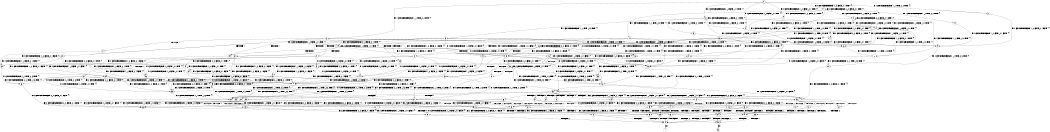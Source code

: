 digraph BCG {
size = "7, 10.5";
center = TRUE;
node [shape = circle];
0 [peripheries = 2];
0 -> 1 [label = "EX !0 !ATOMIC_EXCH_BRANCH (1, +0, FALSE, +0, 1, TRUE) !{}"];
0 -> 2 [label = "EX !2 !ATOMIC_EXCH_BRANCH (2, +0, FALSE, +0, 1, TRUE) !{}"];
0 -> 3 [label = "EX !1 !ATOMIC_EXCH_BRANCH (1, +1, TRUE, +0, 2, TRUE) !{}"];
0 -> 4 [label = "EX !0 !ATOMIC_EXCH_BRANCH (1, +0, FALSE, +0, 1, TRUE) !{}"];
0 -> 5 [label = "EX !2 !ATOMIC_EXCH_BRANCH (2, +0, FALSE, +0, 1, TRUE) !{}"];
0 -> 6 [label = "EX !1 !ATOMIC_EXCH_BRANCH (1, +1, TRUE, +0, 2, TRUE) !{}"];
1 -> 7 [label = "EX !2 !ATOMIC_EXCH_BRANCH (2, +0, FALSE, +0, 1, TRUE) !{}"];
2 -> 8 [label = "EX !0 !ATOMIC_EXCH_BRANCH (1, +0, FALSE, +0, 1, TRUE) !{}"];
3 -> 9 [label = "EX !0 !ATOMIC_EXCH_BRANCH (1, +0, FALSE, +0, 1, FALSE) !{}"];
4 -> 1 [label = "EX !0 !ATOMIC_EXCH_BRANCH (1, +0, FALSE, +0, 1, TRUE) !{}"];
4 -> 7 [label = "EX !2 !ATOMIC_EXCH_BRANCH (2, +0, FALSE, +0, 1, TRUE) !{}"];
4 -> 10 [label = "EX !1 !ATOMIC_EXCH_BRANCH (1, +1, TRUE, +0, 2, TRUE) !{}"];
4 -> 4 [label = "EX !0 !ATOMIC_EXCH_BRANCH (1, +0, FALSE, +0, 1, TRUE) !{}"];
4 -> 11 [label = "EX !2 !ATOMIC_EXCH_BRANCH (2, +0, FALSE, +0, 1, TRUE) !{}"];
4 -> 12 [label = "EX !1 !ATOMIC_EXCH_BRANCH (1, +1, TRUE, +0, 2, TRUE) !{}"];
5 -> 2 [label = "EX !2 !ATOMIC_EXCH_BRANCH (2, +0, FALSE, +0, 1, TRUE) !{}"];
5 -> 8 [label = "EX !0 !ATOMIC_EXCH_BRANCH (1, +0, FALSE, +0, 1, TRUE) !{}"];
5 -> 13 [label = "EX !1 !ATOMIC_EXCH_BRANCH (1, +1, TRUE, +0, 2, TRUE) !{}"];
5 -> 5 [label = "EX !2 !ATOMIC_EXCH_BRANCH (2, +0, FALSE, +0, 1, TRUE) !{}"];
5 -> 14 [label = "EX !0 !ATOMIC_EXCH_BRANCH (1, +0, FALSE, +0, 1, TRUE) !{}"];
5 -> 15 [label = "EX !1 !ATOMIC_EXCH_BRANCH (1, +1, TRUE, +0, 2, TRUE) !{}"];
6 -> 9 [label = "EX !0 !ATOMIC_EXCH_BRANCH (1, +0, FALSE, +0, 1, FALSE) !{}"];
6 -> 16 [label = "EX !2 !ATOMIC_EXCH_BRANCH (2, +0, FALSE, +0, 1, TRUE) !{}"];
6 -> 17 [label = "TERMINATE !1"];
6 -> 18 [label = "EX !0 !ATOMIC_EXCH_BRANCH (1, +0, FALSE, +0, 1, FALSE) !{}"];
6 -> 19 [label = "EX !2 !ATOMIC_EXCH_BRANCH (2, +0, FALSE, +0, 1, TRUE) !{}"];
6 -> 20 [label = "TERMINATE !1"];
7 -> 8 [label = "EX !0 !ATOMIC_EXCH_BRANCH (1, +0, FALSE, +0, 1, TRUE) !{}"];
8 -> 21 [label = "EX !1 !ATOMIC_EXCH_BRANCH (1, +1, TRUE, +0, 2, TRUE) !{}"];
9 -> 22 [label = "EX !0 !ATOMIC_EXCH_BRANCH (2, +1, TRUE, +0, 3, TRUE) !{}"];
10 -> 9 [label = "EX !0 !ATOMIC_EXCH_BRANCH (1, +0, FALSE, +0, 1, FALSE) !{}"];
11 -> 8 [label = "EX !0 !ATOMIC_EXCH_BRANCH (1, +0, FALSE, +0, 1, TRUE) !{}"];
11 -> 7 [label = "EX !2 !ATOMIC_EXCH_BRANCH (2, +0, FALSE, +0, 1, TRUE) !{}"];
11 -> 21 [label = "EX !1 !ATOMIC_EXCH_BRANCH (1, +1, TRUE, +0, 2, TRUE) !{}"];
11 -> 14 [label = "EX !0 !ATOMIC_EXCH_BRANCH (1, +0, FALSE, +0, 1, TRUE) !{}"];
11 -> 11 [label = "EX !2 !ATOMIC_EXCH_BRANCH (2, +0, FALSE, +0, 1, TRUE) !{}"];
11 -> 23 [label = "EX !1 !ATOMIC_EXCH_BRANCH (1, +1, TRUE, +0, 2, TRUE) !{}"];
12 -> 9 [label = "EX !0 !ATOMIC_EXCH_BRANCH (1, +0, FALSE, +0, 1, FALSE) !{}"];
12 -> 24 [label = "EX !2 !ATOMIC_EXCH_BRANCH (2, +0, FALSE, +0, 1, TRUE) !{}"];
12 -> 25 [label = "TERMINATE !1"];
12 -> 18 [label = "EX !0 !ATOMIC_EXCH_BRANCH (1, +0, FALSE, +0, 1, FALSE) !{}"];
12 -> 26 [label = "EX !2 !ATOMIC_EXCH_BRANCH (2, +0, FALSE, +0, 1, TRUE) !{}"];
12 -> 27 [label = "TERMINATE !1"];
13 -> 16 [label = "EX !2 !ATOMIC_EXCH_BRANCH (2, +0, FALSE, +0, 1, TRUE) !{}"];
14 -> 8 [label = "EX !0 !ATOMIC_EXCH_BRANCH (1, +0, FALSE, +0, 1, TRUE) !{}"];
14 -> 7 [label = "EX !2 !ATOMIC_EXCH_BRANCH (2, +0, FALSE, +0, 1, TRUE) !{}"];
14 -> 21 [label = "EX !1 !ATOMIC_EXCH_BRANCH (1, +1, TRUE, +0, 2, TRUE) !{}"];
14 -> 14 [label = "EX !0 !ATOMIC_EXCH_BRANCH (1, +0, FALSE, +0, 1, TRUE) !{}"];
14 -> 11 [label = "EX !2 !ATOMIC_EXCH_BRANCH (2, +0, FALSE, +0, 1, TRUE) !{}"];
14 -> 23 [label = "EX !1 !ATOMIC_EXCH_BRANCH (1, +1, TRUE, +0, 2, TRUE) !{}"];
15 -> 16 [label = "EX !2 !ATOMIC_EXCH_BRANCH (2, +0, FALSE, +0, 1, TRUE) !{}"];
15 -> 28 [label = "EX !0 !ATOMIC_EXCH_BRANCH (1, +0, FALSE, +0, 1, FALSE) !{}"];
15 -> 29 [label = "TERMINATE !1"];
15 -> 19 [label = "EX !2 !ATOMIC_EXCH_BRANCH (2, +0, FALSE, +0, 1, TRUE) !{}"];
15 -> 30 [label = "EX !0 !ATOMIC_EXCH_BRANCH (1, +0, FALSE, +0, 1, FALSE) !{}"];
15 -> 31 [label = "TERMINATE !1"];
16 -> 28 [label = "EX !0 !ATOMIC_EXCH_BRANCH (1, +0, FALSE, +0, 1, FALSE) !{}"];
17 -> 32 [label = "EX !0 !ATOMIC_EXCH_BRANCH (1, +0, FALSE, +0, 1, FALSE) !{}"];
18 -> 22 [label = "EX !0 !ATOMIC_EXCH_BRANCH (2, +1, TRUE, +0, 3, TRUE) !{}"];
18 -> 33 [label = "EX !2 !ATOMIC_EXCH_BRANCH (2, +0, FALSE, +0, 1, TRUE) !{}"];
18 -> 34 [label = "TERMINATE !1"];
18 -> 35 [label = "EX !0 !ATOMIC_EXCH_BRANCH (2, +1, TRUE, +0, 3, TRUE) !{}"];
18 -> 36 [label = "EX !2 !ATOMIC_EXCH_BRANCH (2, +0, FALSE, +0, 1, TRUE) !{}"];
18 -> 37 [label = "TERMINATE !1"];
19 -> 16 [label = "EX !2 !ATOMIC_EXCH_BRANCH (2, +0, FALSE, +0, 1, TRUE) !{}"];
19 -> 28 [label = "EX !0 !ATOMIC_EXCH_BRANCH (1, +0, FALSE, +0, 1, FALSE) !{}"];
19 -> 29 [label = "TERMINATE !1"];
19 -> 19 [label = "EX !2 !ATOMIC_EXCH_BRANCH (2, +0, FALSE, +0, 1, TRUE) !{}"];
19 -> 30 [label = "EX !0 !ATOMIC_EXCH_BRANCH (1, +0, FALSE, +0, 1, FALSE) !{}"];
19 -> 31 [label = "TERMINATE !1"];
20 -> 32 [label = "EX !0 !ATOMIC_EXCH_BRANCH (1, +0, FALSE, +0, 1, FALSE) !{}"];
20 -> 38 [label = "EX !2 !ATOMIC_EXCH_BRANCH (2, +0, FALSE, +0, 1, TRUE) !{}"];
20 -> 39 [label = "EX !0 !ATOMIC_EXCH_BRANCH (1, +0, FALSE, +0, 1, FALSE) !{}"];
20 -> 40 [label = "EX !2 !ATOMIC_EXCH_BRANCH (2, +0, FALSE, +0, 1, TRUE) !{}"];
21 -> 28 [label = "EX !0 !ATOMIC_EXCH_BRANCH (1, +0, FALSE, +0, 1, FALSE) !{}"];
22 -> 41 [label = "EX !2 !ATOMIC_EXCH_BRANCH (2, +0, FALSE, +0, 1, FALSE) !{}"];
23 -> 28 [label = "EX !0 !ATOMIC_EXCH_BRANCH (1, +0, FALSE, +0, 1, FALSE) !{}"];
23 -> 24 [label = "EX !2 !ATOMIC_EXCH_BRANCH (2, +0, FALSE, +0, 1, TRUE) !{}"];
23 -> 42 [label = "TERMINATE !1"];
23 -> 30 [label = "EX !0 !ATOMIC_EXCH_BRANCH (1, +0, FALSE, +0, 1, FALSE) !{}"];
23 -> 26 [label = "EX !2 !ATOMIC_EXCH_BRANCH (2, +0, FALSE, +0, 1, TRUE) !{}"];
23 -> 43 [label = "TERMINATE !1"];
24 -> 28 [label = "EX !0 !ATOMIC_EXCH_BRANCH (1, +0, FALSE, +0, 1, FALSE) !{}"];
25 -> 44 [label = "EX !2 !ATOMIC_EXCH_BRANCH (2, +0, FALSE, +0, 1, TRUE) !{}"];
26 -> 28 [label = "EX !0 !ATOMIC_EXCH_BRANCH (1, +0, FALSE, +0, 1, FALSE) !{}"];
26 -> 24 [label = "EX !2 !ATOMIC_EXCH_BRANCH (2, +0, FALSE, +0, 1, TRUE) !{}"];
26 -> 42 [label = "TERMINATE !1"];
26 -> 30 [label = "EX !0 !ATOMIC_EXCH_BRANCH (1, +0, FALSE, +0, 1, FALSE) !{}"];
26 -> 26 [label = "EX !2 !ATOMIC_EXCH_BRANCH (2, +0, FALSE, +0, 1, TRUE) !{}"];
26 -> 43 [label = "TERMINATE !1"];
27 -> 44 [label = "EX !2 !ATOMIC_EXCH_BRANCH (2, +0, FALSE, +0, 1, TRUE) !{}"];
27 -> 32 [label = "EX !0 !ATOMIC_EXCH_BRANCH (1, +0, FALSE, +0, 1, FALSE) !{}"];
27 -> 45 [label = "EX !2 !ATOMIC_EXCH_BRANCH (2, +0, FALSE, +0, 1, TRUE) !{}"];
27 -> 39 [label = "EX !0 !ATOMIC_EXCH_BRANCH (1, +0, FALSE, +0, 1, FALSE) !{}"];
28 -> 46 [label = "EX !0 !ATOMIC_EXCH_BRANCH (2, +1, TRUE, +0, 3, TRUE) !{}"];
29 -> 47 [label = "EX !0 !ATOMIC_EXCH_BRANCH (1, +0, FALSE, +0, 1, FALSE) !{}"];
30 -> 46 [label = "EX !0 !ATOMIC_EXCH_BRANCH (2, +1, TRUE, +0, 3, TRUE) !{}"];
30 -> 33 [label = "EX !2 !ATOMIC_EXCH_BRANCH (2, +0, FALSE, +0, 1, TRUE) !{}"];
30 -> 48 [label = "TERMINATE !1"];
30 -> 49 [label = "EX !0 !ATOMIC_EXCH_BRANCH (2, +1, TRUE, +0, 3, TRUE) !{}"];
30 -> 36 [label = "EX !2 !ATOMIC_EXCH_BRANCH (2, +0, FALSE, +0, 1, TRUE) !{}"];
30 -> 50 [label = "TERMINATE !1"];
31 -> 47 [label = "EX !0 !ATOMIC_EXCH_BRANCH (1, +0, FALSE, +0, 1, FALSE) !{}"];
31 -> 38 [label = "EX !2 !ATOMIC_EXCH_BRANCH (2, +0, FALSE, +0, 1, TRUE) !{}"];
31 -> 51 [label = "EX !0 !ATOMIC_EXCH_BRANCH (1, +0, FALSE, +0, 1, FALSE) !{}"];
31 -> 40 [label = "EX !2 !ATOMIC_EXCH_BRANCH (2, +0, FALSE, +0, 1, TRUE) !{}"];
32 -> 52 [label = "EX !0 !ATOMIC_EXCH_BRANCH (2, +1, TRUE, +0, 3, TRUE) !{}"];
33 -> 46 [label = "EX !0 !ATOMIC_EXCH_BRANCH (2, +1, TRUE, +0, 3, TRUE) !{}"];
34 -> 53 [label = "EX !2 !ATOMIC_EXCH_BRANCH (2, +0, FALSE, +0, 1, TRUE) !{}"];
35 -> 41 [label = "EX !2 !ATOMIC_EXCH_BRANCH (2, +0, FALSE, +0, 1, FALSE) !{}"];
35 -> 54 [label = "TERMINATE !0"];
35 -> 55 [label = "TERMINATE !1"];
35 -> 56 [label = "EX !2 !ATOMIC_EXCH_BRANCH (2, +0, FALSE, +0, 1, FALSE) !{}"];
35 -> 57 [label = "TERMINATE !0"];
35 -> 58 [label = "TERMINATE !1"];
36 -> 46 [label = "EX !0 !ATOMIC_EXCH_BRANCH (2, +1, TRUE, +0, 3, TRUE) !{}"];
36 -> 33 [label = "EX !2 !ATOMIC_EXCH_BRANCH (2, +0, FALSE, +0, 1, TRUE) !{}"];
36 -> 48 [label = "TERMINATE !1"];
36 -> 49 [label = "EX !0 !ATOMIC_EXCH_BRANCH (2, +1, TRUE, +0, 3, TRUE) !{}"];
36 -> 36 [label = "EX !2 !ATOMIC_EXCH_BRANCH (2, +0, FALSE, +0, 1, TRUE) !{}"];
36 -> 50 [label = "TERMINATE !1"];
37 -> 53 [label = "EX !2 !ATOMIC_EXCH_BRANCH (2, +0, FALSE, +0, 1, TRUE) !{}"];
37 -> 52 [label = "EX !0 !ATOMIC_EXCH_BRANCH (2, +1, TRUE, +0, 3, TRUE) !{}"];
37 -> 59 [label = "EX !2 !ATOMIC_EXCH_BRANCH (2, +0, FALSE, +0, 1, TRUE) !{}"];
37 -> 60 [label = "EX !0 !ATOMIC_EXCH_BRANCH (2, +1, TRUE, +0, 3, TRUE) !{}"];
38 -> 47 [label = "EX !0 !ATOMIC_EXCH_BRANCH (1, +0, FALSE, +0, 1, FALSE) !{}"];
39 -> 52 [label = "EX !0 !ATOMIC_EXCH_BRANCH (2, +1, TRUE, +0, 3, TRUE) !{}"];
39 -> 53 [label = "EX !2 !ATOMIC_EXCH_BRANCH (2, +0, FALSE, +0, 1, TRUE) !{}"];
39 -> 60 [label = "EX !0 !ATOMIC_EXCH_BRANCH (2, +1, TRUE, +0, 3, TRUE) !{}"];
39 -> 59 [label = "EX !2 !ATOMIC_EXCH_BRANCH (2, +0, FALSE, +0, 1, TRUE) !{}"];
40 -> 38 [label = "EX !2 !ATOMIC_EXCH_BRANCH (2, +0, FALSE, +0, 1, TRUE) !{}"];
40 -> 47 [label = "EX !0 !ATOMIC_EXCH_BRANCH (1, +0, FALSE, +0, 1, FALSE) !{}"];
40 -> 40 [label = "EX !2 !ATOMIC_EXCH_BRANCH (2, +0, FALSE, +0, 1, TRUE) !{}"];
40 -> 51 [label = "EX !0 !ATOMIC_EXCH_BRANCH (1, +0, FALSE, +0, 1, FALSE) !{}"];
41 -> 61 [label = "TERMINATE !0"];
42 -> 47 [label = "EX !0 !ATOMIC_EXCH_BRANCH (1, +0, FALSE, +0, 1, FALSE) !{}"];
43 -> 47 [label = "EX !0 !ATOMIC_EXCH_BRANCH (1, +0, FALSE, +0, 1, FALSE) !{}"];
43 -> 44 [label = "EX !2 !ATOMIC_EXCH_BRANCH (2, +0, FALSE, +0, 1, TRUE) !{}"];
43 -> 51 [label = "EX !0 !ATOMIC_EXCH_BRANCH (1, +0, FALSE, +0, 1, FALSE) !{}"];
43 -> 45 [label = "EX !2 !ATOMIC_EXCH_BRANCH (2, +0, FALSE, +0, 1, TRUE) !{}"];
44 -> 47 [label = "EX !0 !ATOMIC_EXCH_BRANCH (1, +0, FALSE, +0, 1, FALSE) !{}"];
45 -> 47 [label = "EX !0 !ATOMIC_EXCH_BRANCH (1, +0, FALSE, +0, 1, FALSE) !{}"];
45 -> 44 [label = "EX !2 !ATOMIC_EXCH_BRANCH (2, +0, FALSE, +0, 1, TRUE) !{}"];
45 -> 51 [label = "EX !0 !ATOMIC_EXCH_BRANCH (1, +0, FALSE, +0, 1, FALSE) !{}"];
45 -> 45 [label = "EX !2 !ATOMIC_EXCH_BRANCH (2, +0, FALSE, +0, 1, TRUE) !{}"];
46 -> 41 [label = "EX !2 !ATOMIC_EXCH_BRANCH (2, +0, FALSE, +0, 1, FALSE) !{}"];
47 -> 62 [label = "EX !0 !ATOMIC_EXCH_BRANCH (2, +1, TRUE, +0, 3, TRUE) !{}"];
48 -> 62 [label = "EX !0 !ATOMIC_EXCH_BRANCH (2, +1, TRUE, +0, 3, TRUE) !{}"];
49 -> 41 [label = "EX !2 !ATOMIC_EXCH_BRANCH (2, +0, FALSE, +0, 1, FALSE) !{}"];
49 -> 63 [label = "TERMINATE !0"];
49 -> 64 [label = "TERMINATE !1"];
49 -> 56 [label = "EX !2 !ATOMIC_EXCH_BRANCH (2, +0, FALSE, +0, 1, FALSE) !{}"];
49 -> 65 [label = "TERMINATE !0"];
49 -> 66 [label = "TERMINATE !1"];
50 -> 62 [label = "EX !0 !ATOMIC_EXCH_BRANCH (2, +1, TRUE, +0, 3, TRUE) !{}"];
50 -> 53 [label = "EX !2 !ATOMIC_EXCH_BRANCH (2, +0, FALSE, +0, 1, TRUE) !{}"];
50 -> 67 [label = "EX !0 !ATOMIC_EXCH_BRANCH (2, +1, TRUE, +0, 3, TRUE) !{}"];
50 -> 59 [label = "EX !2 !ATOMIC_EXCH_BRANCH (2, +0, FALSE, +0, 1, TRUE) !{}"];
51 -> 62 [label = "EX !0 !ATOMIC_EXCH_BRANCH (2, +1, TRUE, +0, 3, TRUE) !{}"];
51 -> 53 [label = "EX !2 !ATOMIC_EXCH_BRANCH (2, +0, FALSE, +0, 1, TRUE) !{}"];
51 -> 67 [label = "EX !0 !ATOMIC_EXCH_BRANCH (2, +1, TRUE, +0, 3, TRUE) !{}"];
51 -> 59 [label = "EX !2 !ATOMIC_EXCH_BRANCH (2, +0, FALSE, +0, 1, TRUE) !{}"];
52 -> 68 [label = "EX !2 !ATOMIC_EXCH_BRANCH (2, +0, FALSE, +0, 1, FALSE) !{}"];
53 -> 62 [label = "EX !0 !ATOMIC_EXCH_BRANCH (2, +1, TRUE, +0, 3, TRUE) !{}"];
54 -> 69 [label = "EX !2 !ATOMIC_EXCH_BRANCH (2, +0, FALSE, +0, 1, FALSE) !{}"];
55 -> 68 [label = "EX !2 !ATOMIC_EXCH_BRANCH (2, +0, FALSE, +0, 1, FALSE) !{}"];
56 -> 61 [label = "TERMINATE !0"];
56 -> 70 [label = "TERMINATE !2"];
56 -> 71 [label = "TERMINATE !1"];
56 -> 72 [label = "TERMINATE !0"];
56 -> 73 [label = "TERMINATE !2"];
56 -> 74 [label = "TERMINATE !1"];
57 -> 69 [label = "EX !2 !ATOMIC_EXCH_BRANCH (2, +0, FALSE, +0, 1, FALSE) !{}"];
57 -> 75 [label = "TERMINATE !1"];
57 -> 76 [label = "EX !2 !ATOMIC_EXCH_BRANCH (2, +0, FALSE, +0, 1, FALSE) !{}"];
57 -> 77 [label = "TERMINATE !1"];
58 -> 68 [label = "EX !2 !ATOMIC_EXCH_BRANCH (2, +0, FALSE, +0, 1, FALSE) !{}"];
58 -> 75 [label = "TERMINATE !0"];
58 -> 78 [label = "EX !2 !ATOMIC_EXCH_BRANCH (2, +0, FALSE, +0, 1, FALSE) !{}"];
58 -> 77 [label = "TERMINATE !0"];
59 -> 62 [label = "EX !0 !ATOMIC_EXCH_BRANCH (2, +1, TRUE, +0, 3, TRUE) !{}"];
59 -> 53 [label = "EX !2 !ATOMIC_EXCH_BRANCH (2, +0, FALSE, +0, 1, TRUE) !{}"];
59 -> 67 [label = "EX !0 !ATOMIC_EXCH_BRANCH (2, +1, TRUE, +0, 3, TRUE) !{}"];
59 -> 59 [label = "EX !2 !ATOMIC_EXCH_BRANCH (2, +0, FALSE, +0, 1, TRUE) !{}"];
60 -> 68 [label = "EX !2 !ATOMIC_EXCH_BRANCH (2, +0, FALSE, +0, 1, FALSE) !{}"];
60 -> 75 [label = "TERMINATE !0"];
60 -> 78 [label = "EX !2 !ATOMIC_EXCH_BRANCH (2, +0, FALSE, +0, 1, FALSE) !{}"];
60 -> 77 [label = "TERMINATE !0"];
61 -> 79 [label = "TERMINATE !2"];
62 -> 68 [label = "EX !2 !ATOMIC_EXCH_BRANCH (2, +0, FALSE, +0, 1, FALSE) !{}"];
63 -> 80 [label = "TERMINATE !1"];
64 -> 80 [label = "TERMINATE !0"];
65 -> 80 [label = "TERMINATE !1"];
65 -> 69 [label = "EX !2 !ATOMIC_EXCH_BRANCH (2, +0, FALSE, +0, 1, FALSE) !{}"];
65 -> 81 [label = "TERMINATE !1"];
65 -> 76 [label = "EX !2 !ATOMIC_EXCH_BRANCH (2, +0, FALSE, +0, 1, FALSE) !{}"];
66 -> 80 [label = "TERMINATE !0"];
66 -> 68 [label = "EX !2 !ATOMIC_EXCH_BRANCH (2, +0, FALSE, +0, 1, FALSE) !{}"];
66 -> 81 [label = "TERMINATE !0"];
66 -> 78 [label = "EX !2 !ATOMIC_EXCH_BRANCH (2, +0, FALSE, +0, 1, FALSE) !{}"];
67 -> 68 [label = "EX !2 !ATOMIC_EXCH_BRANCH (2, +0, FALSE, +0, 1, FALSE) !{}"];
67 -> 80 [label = "TERMINATE !0"];
67 -> 78 [label = "EX !2 !ATOMIC_EXCH_BRANCH (2, +0, FALSE, +0, 1, FALSE) !{}"];
67 -> 81 [label = "TERMINATE !0"];
68 -> 82 [label = "TERMINATE !0"];
69 -> 79 [label = "TERMINATE !2"];
70 -> 79 [label = "TERMINATE !0"];
71 -> 82 [label = "TERMINATE !0"];
72 -> 79 [label = "TERMINATE !2"];
72 -> 82 [label = "TERMINATE !1"];
72 -> 83 [label = "TERMINATE !2"];
72 -> 84 [label = "TERMINATE !1"];
73 -> 79 [label = "TERMINATE !0"];
73 -> 85 [label = "TERMINATE !1"];
73 -> 83 [label = "TERMINATE !0"];
73 -> 86 [label = "TERMINATE !1"];
74 -> 82 [label = "TERMINATE !0"];
74 -> 85 [label = "TERMINATE !2"];
74 -> 84 [label = "TERMINATE !0"];
74 -> 86 [label = "TERMINATE !2"];
75 -> 87 [label = "EX !2 !ATOMIC_EXCH_BRANCH (2, +0, FALSE, +0, 1, FALSE) !{}"];
76 -> 79 [label = "TERMINATE !2"];
76 -> 82 [label = "TERMINATE !1"];
76 -> 83 [label = "TERMINATE !2"];
76 -> 84 [label = "TERMINATE !1"];
77 -> 87 [label = "EX !2 !ATOMIC_EXCH_BRANCH (2, +0, FALSE, +0, 1, FALSE) !{}"];
77 -> 88 [label = "EX !2 !ATOMIC_EXCH_BRANCH (2, +0, FALSE, +0, 1, FALSE) !{}"];
78 -> 82 [label = "TERMINATE !0"];
78 -> 85 [label = "TERMINATE !2"];
78 -> 84 [label = "TERMINATE !0"];
78 -> 86 [label = "TERMINATE !2"];
79 -> 89 [label = "TERMINATE !1"];
80 -> 87 [label = "EX !2 !ATOMIC_EXCH_BRANCH (2, +0, FALSE, +0, 1, FALSE) !{}"];
81 -> 87 [label = "EX !2 !ATOMIC_EXCH_BRANCH (2, +0, FALSE, +0, 1, FALSE) !{}"];
81 -> 88 [label = "EX !2 !ATOMIC_EXCH_BRANCH (2, +0, FALSE, +0, 1, FALSE) !{}"];
82 -> 89 [label = "TERMINATE !2"];
83 -> 89 [label = "TERMINATE !1"];
83 -> 90 [label = "TERMINATE !1"];
84 -> 89 [label = "TERMINATE !2"];
84 -> 90 [label = "TERMINATE !2"];
85 -> 89 [label = "TERMINATE !0"];
86 -> 89 [label = "TERMINATE !0"];
86 -> 90 [label = "TERMINATE !0"];
87 -> 89 [label = "TERMINATE !2"];
88 -> 89 [label = "TERMINATE !2"];
88 -> 90 [label = "TERMINATE !2"];
89 -> 91 [label = "exit"];
90 -> 92 [label = "exit"];
}

